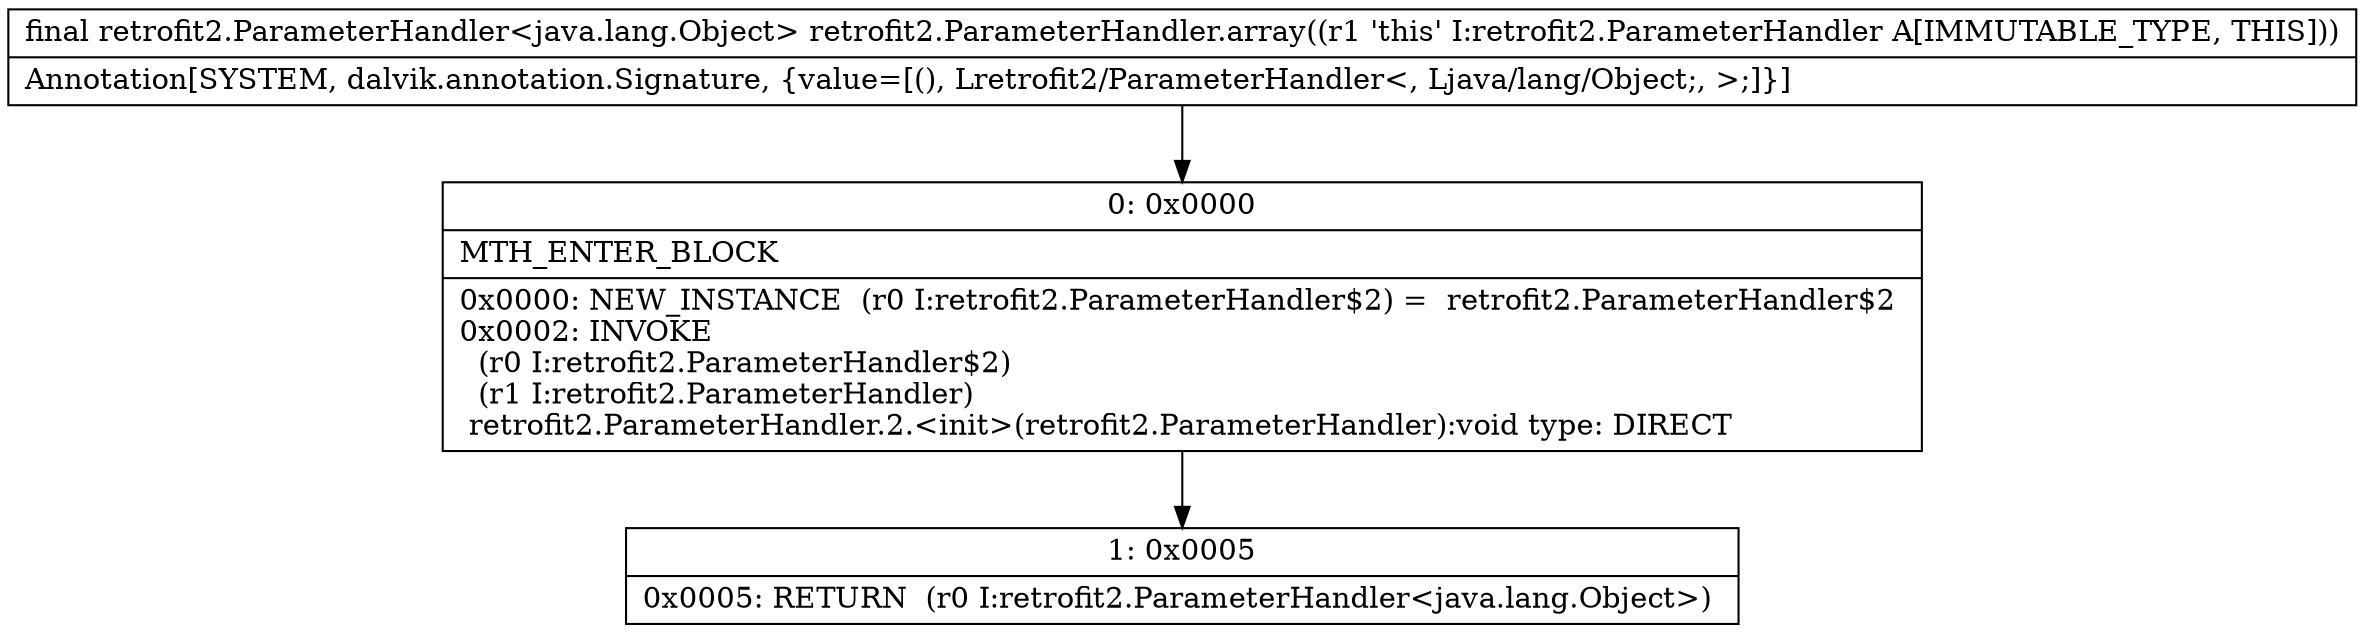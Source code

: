 digraph "CFG forretrofit2.ParameterHandler.array()Lretrofit2\/ParameterHandler;" {
Node_0 [shape=record,label="{0\:\ 0x0000|MTH_ENTER_BLOCK\l|0x0000: NEW_INSTANCE  (r0 I:retrofit2.ParameterHandler$2) =  retrofit2.ParameterHandler$2 \l0x0002: INVOKE  \l  (r0 I:retrofit2.ParameterHandler$2)\l  (r1 I:retrofit2.ParameterHandler)\l retrofit2.ParameterHandler.2.\<init\>(retrofit2.ParameterHandler):void type: DIRECT \l}"];
Node_1 [shape=record,label="{1\:\ 0x0005|0x0005: RETURN  (r0 I:retrofit2.ParameterHandler\<java.lang.Object\>) \l}"];
MethodNode[shape=record,label="{final retrofit2.ParameterHandler\<java.lang.Object\> retrofit2.ParameterHandler.array((r1 'this' I:retrofit2.ParameterHandler A[IMMUTABLE_TYPE, THIS]))  | Annotation[SYSTEM, dalvik.annotation.Signature, \{value=[(), Lretrofit2\/ParameterHandler\<, Ljava\/lang\/Object;, \>;]\}]\l}"];
MethodNode -> Node_0;
Node_0 -> Node_1;
}

